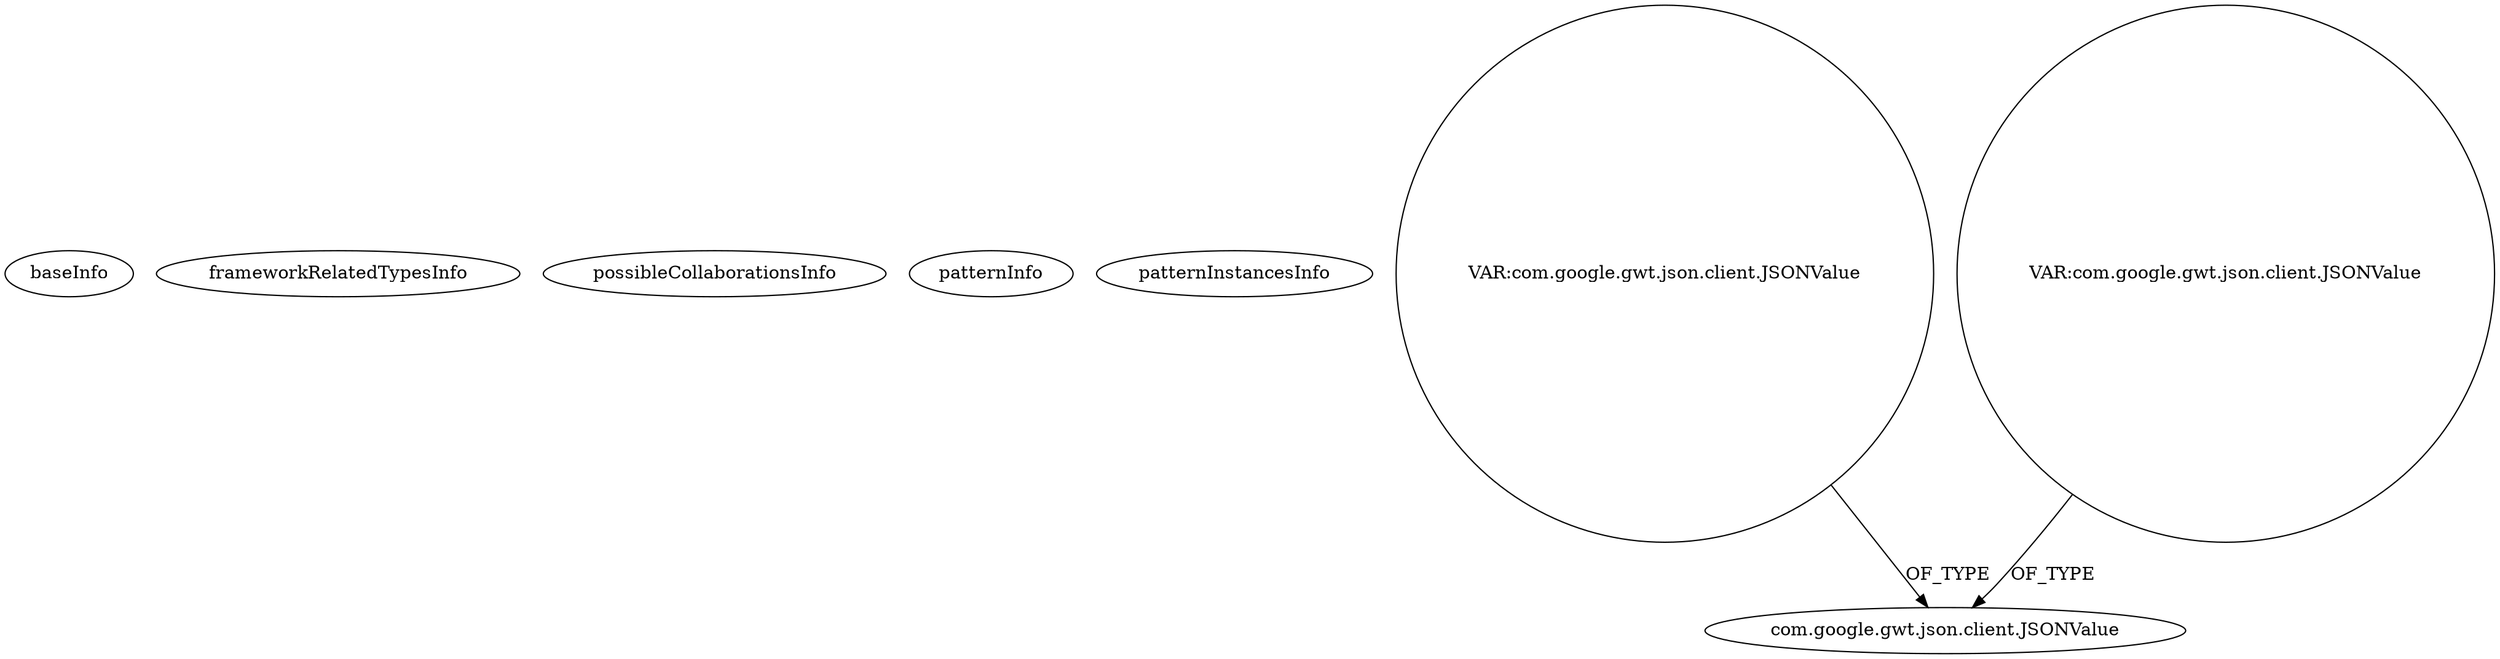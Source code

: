 digraph {
baseInfo[graphId=1379,category="pattern",isAnonymous=false,possibleRelation=false]
frameworkRelatedTypesInfo[]
possibleCollaborationsInfo[]
patternInfo[frequency=2.0,patternRootClient=null]
patternInstancesInfo[0="daonb-obudget~/daonb-obudget/obudget-master/src/client/src/org/obudget/client/Application.java~Application~1154",1="daonb-obudget~/daonb-obudget/obudget-master/src/client/src/org/obudget/client/BudgetSuggestionOracle.java~BudgetSuggestionOracle~1160"]
32[label="com.google.gwt.json.client.JSONValue",vertexType="FRAMEWORK_CLASS_TYPE",isFrameworkType=false]
50[label="VAR:com.google.gwt.json.client.JSONValue",vertexType="VARIABLE_EXPRESION",isFrameworkType=false,shape=circle]
74[label="VAR:com.google.gwt.json.client.JSONValue",vertexType="VARIABLE_EXPRESION",isFrameworkType=false,shape=circle]
50->32[label="OF_TYPE"]
74->32[label="OF_TYPE"]
}
